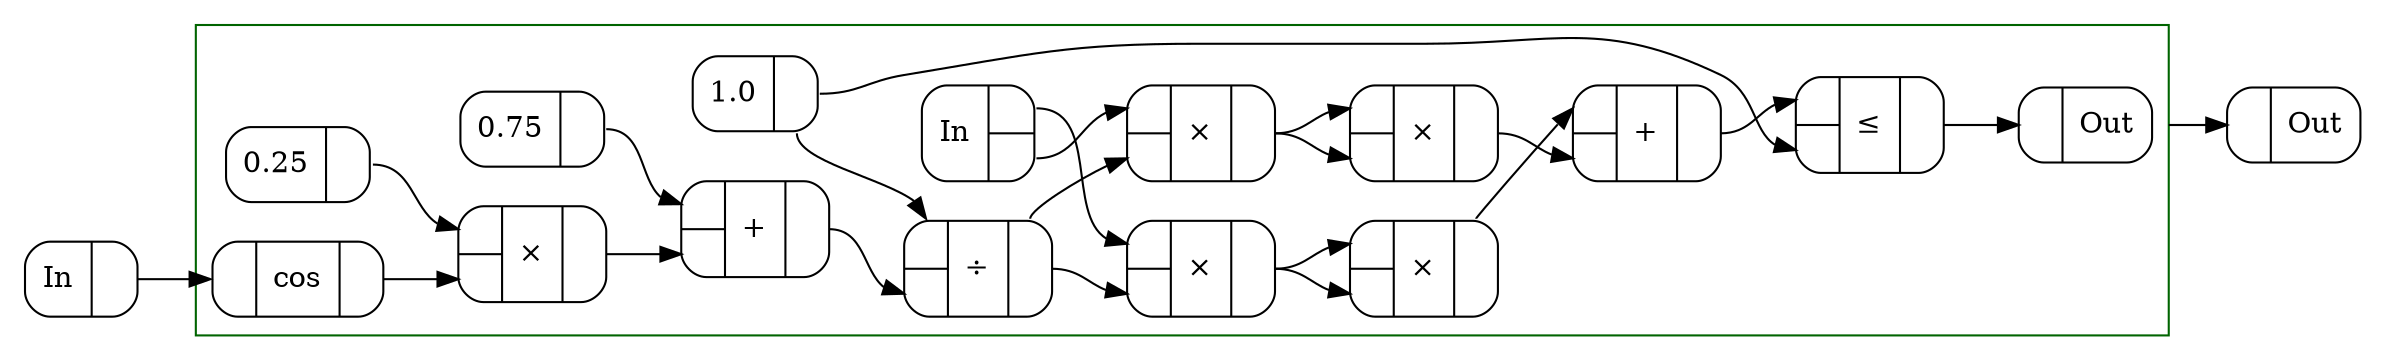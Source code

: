 digraph wobbly_disk {
  margin=0
  compound=true
  rankdir=LR
  node [shape=Mrecord]
  edge [fontsize=8,fontcolor=indigo]
  bgcolor=transparent
  nslimit=20
  subgraph clusterc0 { label=""; color=white; margin=0; c0 [label="{In|{<Out0>}}"] }
  subgraph clusterc17 { label=""; color=white; margin=0; c17 [label="{{<In0>}|Out}"] }
  subgraph cluster_16 {
    margin=8
    fontsize=20
    labeljust=r
    color=DarkGreen
    subgraph clusterc9 { label=""; color=white; margin=0; c9 [label="{{<In0>|<In1>}|\×|{<Out0>}}"] }
    subgraph clusterc11 { label=""; color=white; margin=0; c11 [label="{{<In0>|<In1>}|\×|{<Out0>}}"] }
    subgraph clusterc6 { label=""; color=white; margin=0; c6 [label="{{<In0>|<In1>}|\×|{<Out0>}}"] }
    subgraph clusterc10 { label=""; color=white; margin=0; c10 [label="{{<In0>|<In1>}|\×|{<Out0>}}"] }
    subgraph clusterc12 { label=""; color=white; margin=0; c12 [label="{{<In0>|<In1>}|\×|{<Out0>}}"] }
    subgraph clusterc7 { label=""; color=white; margin=0; c7 [label="{{<In0>|<In1>}|+|{<Out0>}}"] }
    subgraph clusterc13 { label=""; color=white; margin=0; c13 [label="{{<In0>|<In1>}|+|{<Out0>}}"] }
    subgraph clusterc8 { label=""; color=white; margin=0; c8 [label="{{<In0>|<In1>}|\÷|{<Out0>}}"] }
    subgraph clusterc4 { label=""; color=white; margin=0; c4 [label="{0.25|{<Out0>}}"] }
    subgraph clusterc3 { label=""; color=white; margin=0; c3 [label="{0.75|{<Out0>}}"] }
    subgraph clusterc2 { label=""; color=white; margin=0; c2 [label="{1.0|{<Out0>}}"] }
    subgraph clusterc14 { label=""; color=white; margin=0; c14 [label="{{<In0>|<In1>}|\≤|{<Out0>}}"] }
    subgraph clusterc1 { label=""; color=white; margin=0; c1 [label="{In|{<Out0>|<Out1>}}"] }
    subgraph clusterc15 { label=""; color=white; margin=0; c15 [label="{{<In0>}|Out}"] }
    subgraph clusterc5 { label=""; color=white; margin=0; c5 [label="{{<In0>}|cos|{<Out0>}}"] }
    c1:Out0 -> c9:In0 [llabel="Double"]
    c8:Out0 -> c9:In1 [llabel="Double"]
    c1:Out1 -> c11:In0 [llabel="Double"]
    c8:Out0 -> c11:In1 [llabel="Double"]
    c4:Out0 -> c6:In0 [llabel="Double"]
    c5:Out0 -> c6:In1 [llabel="Double"]
    c9:Out0 -> c10:In0 [llabel="Double"]
    c9:Out0 -> c10:In1 [llabel="Double"]
    c11:Out0 -> c12:In0 [llabel="Double"]
    c11:Out0 -> c12:In1 [llabel="Double"]
    c3:Out0 -> c7:In0 [llabel="Double"]
    c6:Out0 -> c7:In1 [llabel="Double"]
    c10:Out0 -> c13:In0 [llabel="Double"]
    c12:Out0 -> c13:In1 [llabel="Double"]
    c2:Out0 -> c8:In0 [llabel="Double"]
    c7:Out0 -> c8:In1 [llabel="Double"]
    c13:Out0 -> c14:In0 [llabel="Double"]
    c2:Out0 -> c14:In1 [llabel="Double"]
    c14:Out0 -> c15:In0 [llabel="Bool"]
    c0:Out0 -> c5:In0 [llabel="Double"]
  }
  c15 -> c17:In0 [ltail=cluster_16,llabel="Double × Double → Bool"]
}
